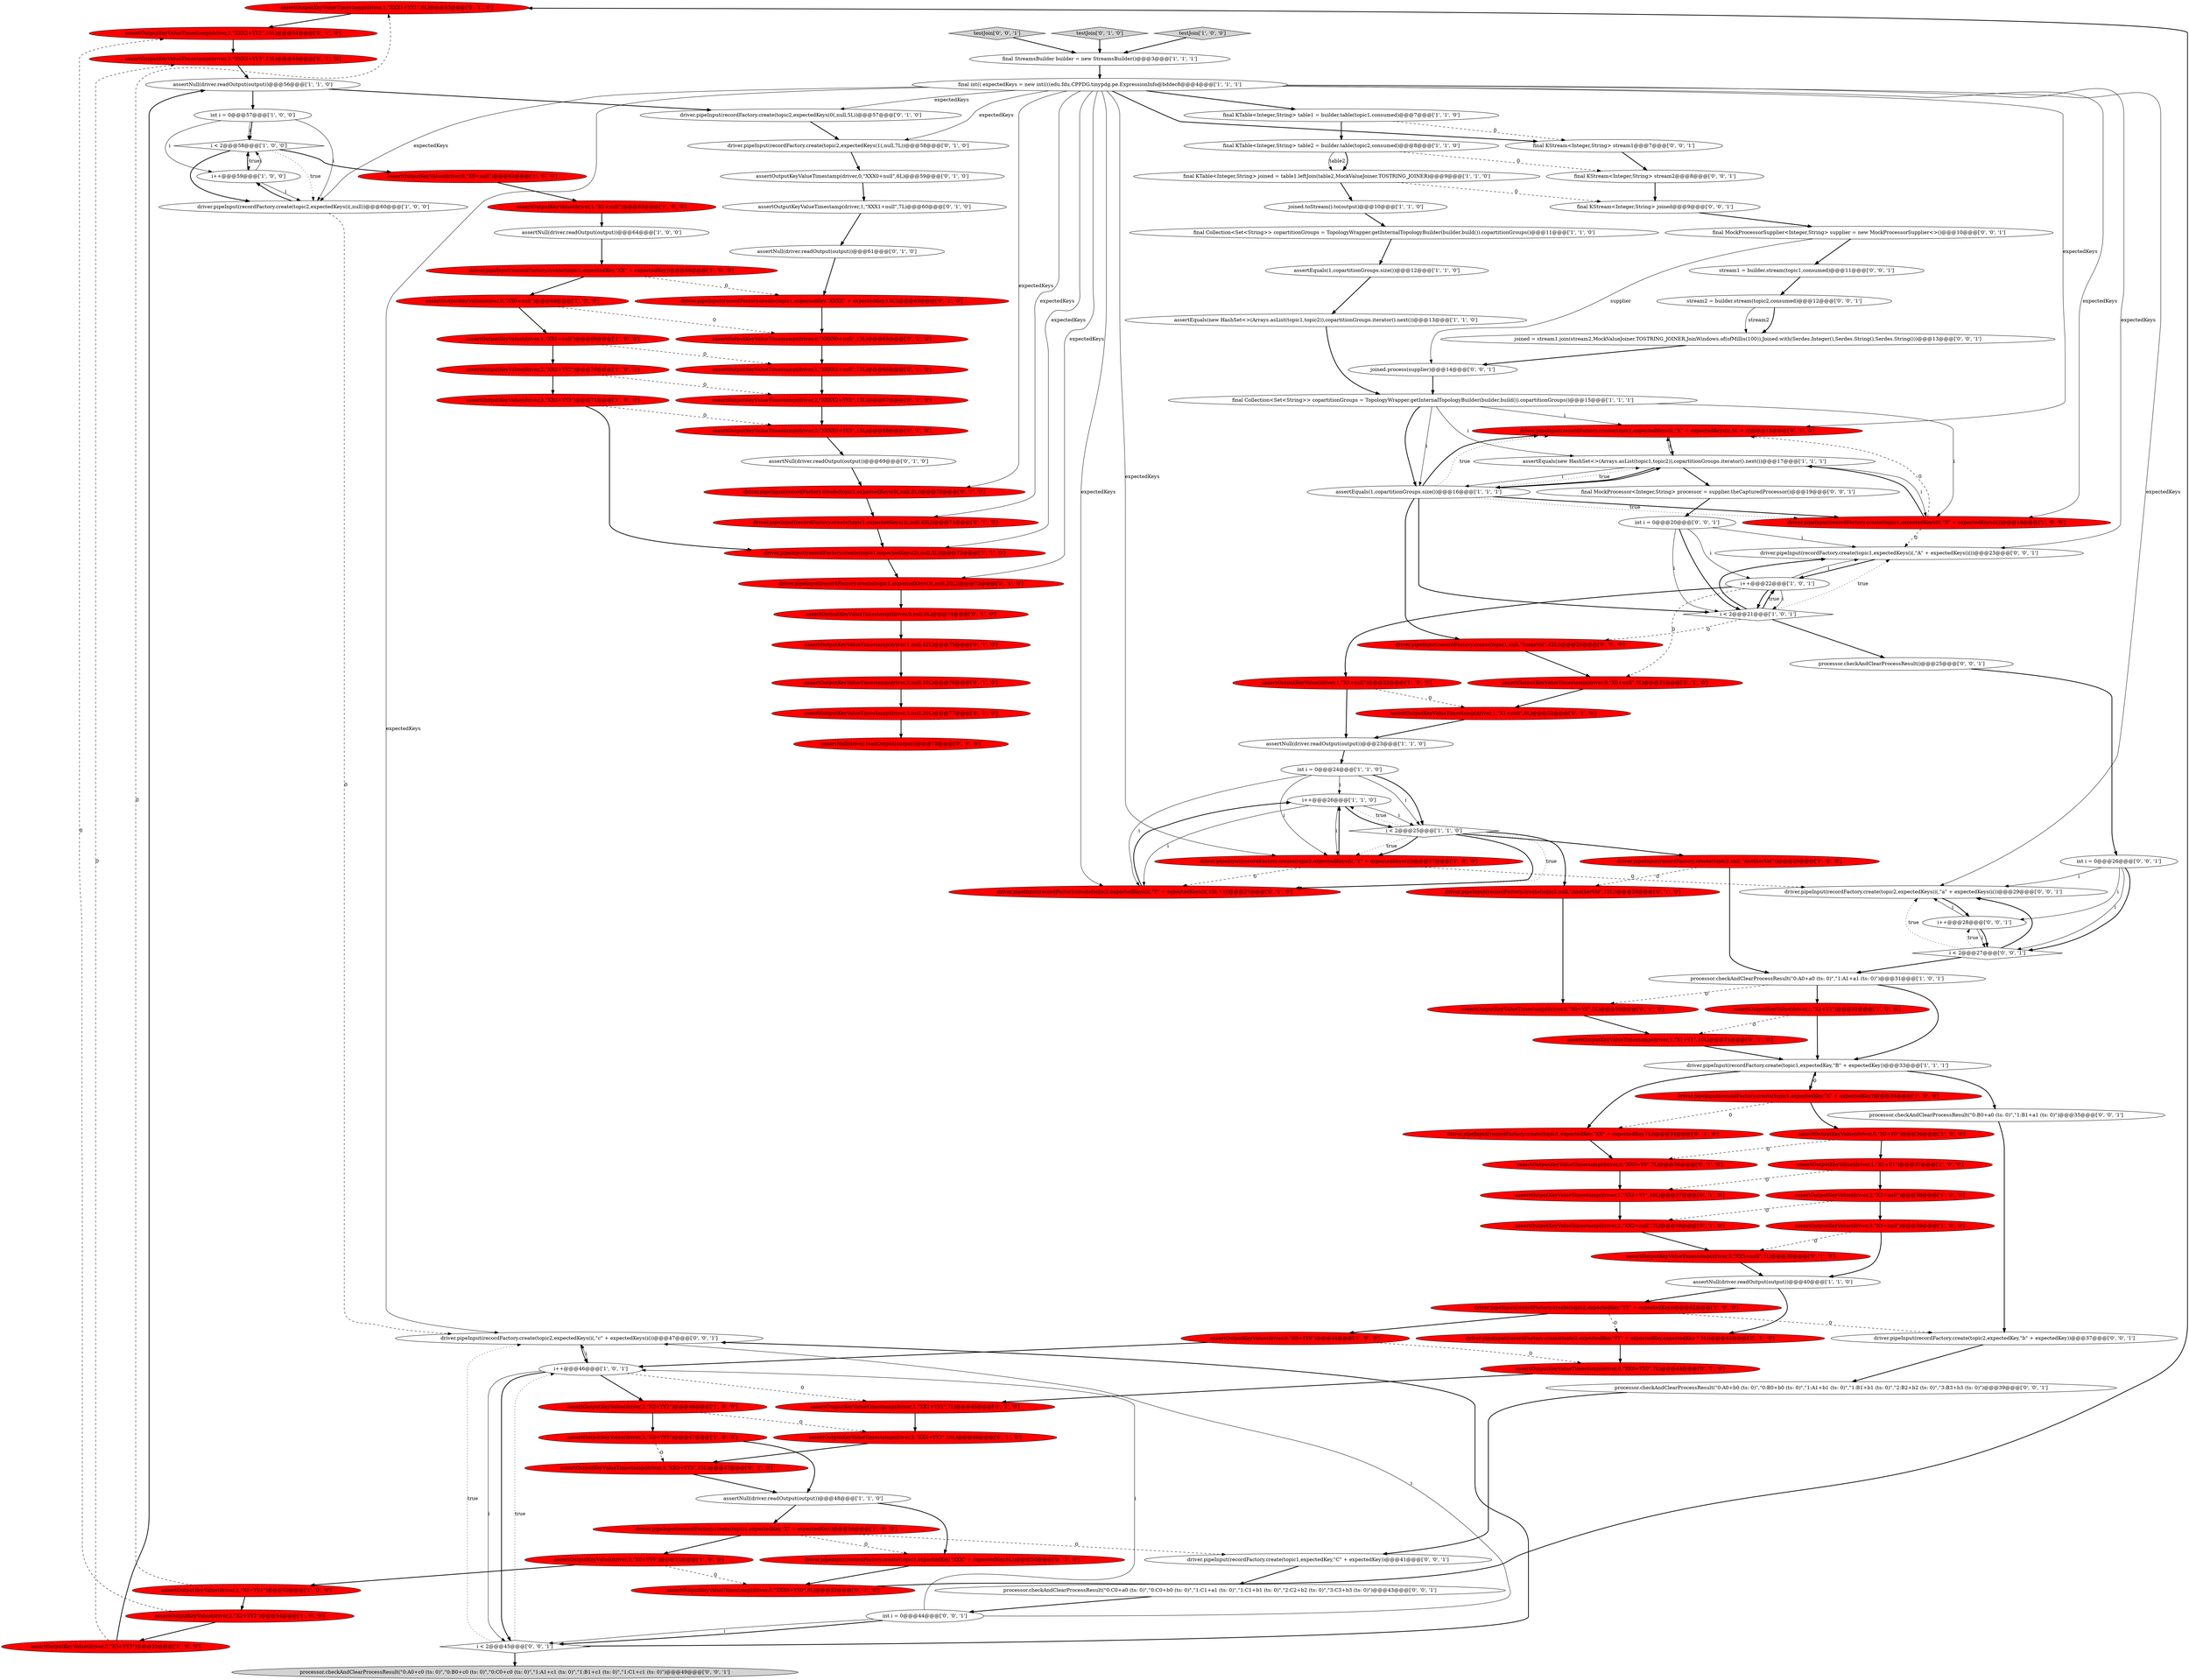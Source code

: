 digraph {
79 [style = filled, label = "assertOutputKeyValueTimestamp(driver,1,\"XXX1+YY1\",6L)@@@53@@@['0', '1', '0']", fillcolor = red, shape = ellipse image = "AAA1AAABBB2BBB"];
14 [style = filled, label = "assertOutputKeyValue(driver,0,\"X0+null\")@@@62@@@['1', '0', '0']", fillcolor = red, shape = ellipse image = "AAA1AAABBB1BBB"];
49 [style = filled, label = "assertOutputKeyValue(driver,3,\"XX3+YY3\")@@@71@@@['1', '0', '0']", fillcolor = red, shape = ellipse image = "AAA1AAABBB1BBB"];
108 [style = filled, label = "stream1 = builder.stream(topic1,consumed)@@@11@@@['0', '0', '1']", fillcolor = white, shape = ellipse image = "AAA0AAABBB3BBB"];
119 [style = filled, label = "driver.pipeInput(recordFactory.create(topic1,expectedKey,\"C\" + expectedKey))@@@41@@@['0', '0', '1']", fillcolor = white, shape = ellipse image = "AAA0AAABBB3BBB"];
39 [style = filled, label = "assertOutputKeyValue(driver,0,\"XX0+null\")@@@68@@@['1', '0', '0']", fillcolor = red, shape = ellipse image = "AAA1AAABBB1BBB"];
103 [style = filled, label = "int i = 0@@@44@@@['0', '0', '1']", fillcolor = white, shape = ellipse image = "AAA0AAABBB3BBB"];
56 [style = filled, label = "assertOutputKeyValue(driver,1,\"X1+null\")@@@22@@@['1', '0', '0']", fillcolor = red, shape = ellipse image = "AAA1AAABBB1BBB"];
70 [style = filled, label = "assertOutputKeyValueTimestamp(driver,2,\"XXX2+YY2\",10L)@@@54@@@['0', '1', '0']", fillcolor = red, shape = ellipse image = "AAA1AAABBB2BBB"];
100 [style = filled, label = "driver.pipeInput(recordFactory.create(topic1,expectedKeys(i(,\"A\" + expectedKeys(i())@@@23@@@['0', '0', '1']", fillcolor = white, shape = ellipse image = "AAA0AAABBB3BBB"];
87 [style = filled, label = "assertOutputKeyValueTimestamp(driver,1,\"XXXX1+null\",13L)@@@66@@@['0', '1', '0']", fillcolor = red, shape = ellipse image = "AAA1AAABBB2BBB"];
34 [style = filled, label = "final KTable<Integer,String> table2 = builder.table(topic2,consumed)@@@8@@@['1', '1', '0']", fillcolor = white, shape = ellipse image = "AAA0AAABBB1BBB"];
64 [style = filled, label = "driver.pipeInput(recordFactory.create(topic1,expectedKeys(3(,null,20L))@@@73@@@['0', '1', '0']", fillcolor = red, shape = ellipse image = "AAA1AAABBB2BBB"];
76 [style = filled, label = "assertOutputKeyValueTimestamp(driver,3,null,20L)@@@77@@@['0', '1', '0']", fillcolor = red, shape = ellipse image = "AAA1AAABBB2BBB"];
15 [style = filled, label = "final KTable<Integer,String> table1 = builder.table(topic1,consumed)@@@7@@@['1', '1', '0']", fillcolor = white, shape = ellipse image = "AAA0AAABBB1BBB"];
6 [style = filled, label = "final Collection<Set<String>> copartitionGroups = TopologyWrapper.getInternalTopologyBuilder(builder.build()).copartitionGroups()@@@11@@@['1', '1', '0']", fillcolor = white, shape = ellipse image = "AAA0AAABBB1BBB"];
32 [style = filled, label = "assertNull(driver.readOutput(output))@@@64@@@['1', '0', '0']", fillcolor = white, shape = ellipse image = "AAA0AAABBB1BBB"];
37 [style = filled, label = "assertOutputKeyValue(driver,3,\"X3+YY3\")@@@55@@@['1', '0', '0']", fillcolor = red, shape = ellipse image = "AAA1AAABBB1BBB"];
54 [style = filled, label = "final int(( expectedKeys = new int((((edu.fdu.CPPDG.tinypdg.pe.ExpressionInfo@bddec8@@@4@@@['1', '1', '1']", fillcolor = white, shape = ellipse image = "AAA0AAABBB1BBB"];
9 [style = filled, label = "driver.pipeInput(recordFactory.create(topic1,expectedKey,\"X\" + expectedKey))@@@50@@@['1', '0', '0']", fillcolor = red, shape = ellipse image = "AAA1AAABBB1BBB"];
93 [style = filled, label = "assertOutputKeyValueTimestamp(driver,2,\"XX2+null\",7L)@@@38@@@['0', '1', '0']", fillcolor = red, shape = ellipse image = "AAA1AAABBB2BBB"];
99 [style = filled, label = "assertOutputKeyValueTimestamp(driver,1,null,42L)@@@75@@@['0', '1', '0']", fillcolor = red, shape = ellipse image = "AAA1AAABBB2BBB"];
124 [style = filled, label = "final MockProcessor<Integer,String> processor = supplier.theCapturedProcessor()@@@19@@@['0', '0', '1']", fillcolor = white, shape = ellipse image = "AAA0AAABBB3BBB"];
1 [style = filled, label = "driver.pipeInput(recordFactory.create(topic2,null,\"AnotherVal\"))@@@29@@@['1', '0', '0']", fillcolor = red, shape = ellipse image = "AAA1AAABBB1BBB"];
69 [style = filled, label = "assertOutputKeyValueTimestamp(driver,0,\"XX0+YY0\",7L)@@@44@@@['0', '1', '0']", fillcolor = red, shape = ellipse image = "AAA1AAABBB2BBB"];
46 [style = filled, label = "i++@@@26@@@['1', '1', '0']", fillcolor = white, shape = ellipse image = "AAA0AAABBB1BBB"];
62 [style = filled, label = "assertOutputKeyValueTimestamp(driver,1,\"XX1+YY1\",7L)@@@45@@@['0', '1', '0']", fillcolor = red, shape = ellipse image = "AAA1AAABBB2BBB"];
12 [style = filled, label = "driver.pipeInput(recordFactory.create(topic1,expectedKey,\"B\" + expectedKey))@@@33@@@['1', '1', '1']", fillcolor = white, shape = ellipse image = "AAA0AAABBB1BBB"];
29 [style = filled, label = "assertOutputKeyValue(driver,3,\"X3+YY3\")@@@47@@@['1', '0', '0']", fillcolor = red, shape = ellipse image = "AAA1AAABBB1BBB"];
18 [style = filled, label = "assertOutputKeyValue(driver,0,\"X0+YY0\")@@@44@@@['1', '0', '0']", fillcolor = red, shape = ellipse image = "AAA1AAABBB1BBB"];
63 [style = filled, label = "assertOutputKeyValueTimestamp(driver,3,\"XXX3+YY3\",15L)@@@55@@@['0', '1', '0']", fillcolor = red, shape = ellipse image = "AAA1AAABBB2BBB"];
25 [style = filled, label = "final KTable<Integer,String> joined = table1.leftJoin(table2,MockValueJoiner.TOSTRING_JOINER)@@@9@@@['1', '1', '0']", fillcolor = white, shape = ellipse image = "AAA0AAABBB1BBB"];
35 [style = filled, label = "assertOutputKeyValue(driver,1,\"X1+YY1\")@@@53@@@['1', '0', '0']", fillcolor = red, shape = ellipse image = "AAA1AAABBB1BBB"];
106 [style = filled, label = "joined = stream1.join(stream2,MockValueJoiner.TOSTRING_JOINER,JoinWindows.of(ofMillis(100)),Joined.with(Serdes.Integer(),Serdes.String(),Serdes.String()))@@@13@@@['0', '0', '1']", fillcolor = white, shape = ellipse image = "AAA0AAABBB3BBB"];
88 [style = filled, label = "assertOutputKeyValueTimestamp(driver,1,\"XX1+Y1\",10L)@@@37@@@['0', '1', '0']", fillcolor = red, shape = ellipse image = "AAA1AAABBB2BBB"];
60 [style = filled, label = "driver.pipeInput(recordFactory.create(topic1,expectedKeys(i(,\"X\" + expectedKeys(i(,5L + i))@@@18@@@['0', '1', '0']", fillcolor = red, shape = ellipse image = "AAA1AAABBB2BBB"];
22 [style = filled, label = "i < 2@@@25@@@['1', '1', '0']", fillcolor = white, shape = diamond image = "AAA0AAABBB1BBB"];
45 [style = filled, label = "assertNull(driver.readOutput(output))@@@56@@@['1', '1', '0']", fillcolor = white, shape = ellipse image = "AAA0AAABBB1BBB"];
74 [style = filled, label = "assertOutputKeyValueTimestamp(driver,3,\"XX3+YY3\",15L)@@@47@@@['0', '1', '0']", fillcolor = red, shape = ellipse image = "AAA1AAABBB2BBB"];
81 [style = filled, label = "driver.pipeInput(recordFactory.create(topic1,null,\"SomeVal\",42L))@@@20@@@['0', '1', '0']", fillcolor = red, shape = ellipse image = "AAA1AAABBB2BBB"];
8 [style = filled, label = "testJoin['1', '0', '0']", fillcolor = lightgray, shape = diamond image = "AAA0AAABBB1BBB"];
65 [style = filled, label = "assertNull(driver.readOutput(output))@@@78@@@['0', '1', '0']", fillcolor = red, shape = ellipse image = "AAA1AAABBB2BBB"];
59 [style = filled, label = "driver.pipeInput(recordFactory.create(topic1,expectedKeys(0(,null,0L))@@@70@@@['0', '1', '0']", fillcolor = red, shape = ellipse image = "AAA1AAABBB2BBB"];
55 [style = filled, label = "driver.pipeInput(recordFactory.create(topic1,expectedKeys(i(,\"X\" + expectedKeys(i())@@@18@@@['1', '0', '0']", fillcolor = red, shape = ellipse image = "AAA1AAABBB1BBB"];
83 [style = filled, label = "assertOutputKeyValueTimestamp(driver,0,\"XXX0+null\",6L)@@@59@@@['0', '1', '0']", fillcolor = white, shape = ellipse image = "AAA0AAABBB2BBB"];
66 [style = filled, label = "driver.pipeInput(recordFactory.create(topic1,expectedKey,\"XXX\" + expectedKey,6L))@@@50@@@['0', '1', '0']", fillcolor = red, shape = ellipse image = "AAA1AAABBB2BBB"];
21 [style = filled, label = "assertNull(driver.readOutput(output))@@@23@@@['1', '1', '0']", fillcolor = white, shape = ellipse image = "AAA0AAABBB1BBB"];
73 [style = filled, label = "assertOutputKeyValueTimestamp(driver,1,\"X1+Y1\",10L)@@@31@@@['0', '1', '0']", fillcolor = red, shape = ellipse image = "AAA1AAABBB2BBB"];
48 [style = filled, label = "i++@@@46@@@['1', '0', '1']", fillcolor = white, shape = ellipse image = "AAA0AAABBB1BBB"];
30 [style = filled, label = "assertEquals(new HashSet<>(Arrays.asList(topic1,topic2)),copartitionGroups.iterator().next())@@@13@@@['1', '1', '0']", fillcolor = white, shape = ellipse image = "AAA0AAABBB1BBB"];
118 [style = filled, label = "driver.pipeInput(recordFactory.create(topic2,expectedKeys(i(,\"c\" + expectedKeys(i())@@@47@@@['0', '0', '1']", fillcolor = white, shape = ellipse image = "AAA0AAABBB3BBB"];
5 [style = filled, label = "joined.toStream().to(output)@@@10@@@['1', '1', '0']", fillcolor = white, shape = ellipse image = "AAA0AAABBB1BBB"];
112 [style = filled, label = "driver.pipeInput(recordFactory.create(topic2,expectedKey,\"b\" + expectedKey))@@@37@@@['0', '0', '1']", fillcolor = white, shape = ellipse image = "AAA0AAABBB3BBB"];
47 [style = filled, label = "assertOutputKeyValue(driver,0,\"X0+Y0\")@@@36@@@['1', '0', '0']", fillcolor = red, shape = ellipse image = "AAA1AAABBB1BBB"];
107 [style = filled, label = "i < 2@@@27@@@['0', '0', '1']", fillcolor = white, shape = diamond image = "AAA0AAABBB3BBB"];
92 [style = filled, label = "assertOutputKeyValueTimestamp(driver,1,\"X1+null\",6L)@@@22@@@['0', '1', '0']", fillcolor = red, shape = ellipse image = "AAA1AAABBB2BBB"];
51 [style = filled, label = "driver.pipeInput(recordFactory.create(topic1,expectedKey,\"X\" + expectedKey))@@@34@@@['1', '0', '0']", fillcolor = red, shape = ellipse image = "AAA1AAABBB1BBB"];
125 [style = filled, label = "int i = 0@@@20@@@['0', '0', '1']", fillcolor = white, shape = ellipse image = "AAA0AAABBB3BBB"];
57 [style = filled, label = "assertOutputKeyValueTimestamp(driver,0,null,0L)@@@74@@@['0', '1', '0']", fillcolor = red, shape = ellipse image = "AAA1AAABBB2BBB"];
26 [style = filled, label = "assertEquals(1,copartitionGroups.size())@@@12@@@['1', '1', '0']", fillcolor = white, shape = ellipse image = "AAA0AAABBB1BBB"];
78 [style = filled, label = "assertOutputKeyValueTimestamp(driver,3,\"XXXX3+YY3\",15L)@@@68@@@['0', '1', '0']", fillcolor = red, shape = ellipse image = "AAA1AAABBB2BBB"];
90 [style = filled, label = "driver.pipeInput(recordFactory.create(topic1,expectedKey,\"XX\" + expectedKey,7L))@@@34@@@['0', '1', '0']", fillcolor = red, shape = ellipse image = "AAA1AAABBB2BBB"];
95 [style = filled, label = "assertOutputKeyValueTimestamp(driver,0,\"XXXX0+null\",13L)@@@65@@@['0', '1', '0']", fillcolor = red, shape = ellipse image = "AAA1AAABBB2BBB"];
117 [style = filled, label = "i < 2@@@45@@@['0', '0', '1']", fillcolor = white, shape = diamond image = "AAA0AAABBB3BBB"];
38 [style = filled, label = "assertOutputKeyValue(driver,1,\"X1+Y1\")@@@31@@@['1', '0', '0']", fillcolor = red, shape = ellipse image = "AAA1AAABBB1BBB"];
72 [style = filled, label = "driver.pipeInput(recordFactory.create(topic2,null,\"AnotherVal\",73L))@@@29@@@['0', '1', '0']", fillcolor = red, shape = ellipse image = "AAA1AAABBB2BBB"];
17 [style = filled, label = "assertOutputKeyValue(driver,3,\"X3+null\")@@@39@@@['1', '0', '0']", fillcolor = red, shape = ellipse image = "AAA1AAABBB1BBB"];
104 [style = filled, label = "final MockProcessorSupplier<Integer,String> supplier = new MockProcessorSupplier<>()@@@10@@@['0', '0', '1']", fillcolor = white, shape = ellipse image = "AAA0AAABBB3BBB"];
80 [style = filled, label = "assertOutputKeyValueTimestamp(driver,2,null,10L)@@@76@@@['0', '1', '0']", fillcolor = red, shape = ellipse image = "AAA1AAABBB2BBB"];
52 [style = filled, label = "processor.checkAndClearProcessResult(\"0:A0+a0 (ts: 0)\",\"1:A1+a1 (ts: 0)\")@@@31@@@['1', '0', '1']", fillcolor = white, shape = ellipse image = "AAA0AAABBB1BBB"];
94 [style = filled, label = "driver.pipeInput(recordFactory.create(topic2,expectedKey,\"YY\" + expectedKey,expectedKey * 5L))@@@42@@@['0', '1', '0']", fillcolor = red, shape = ellipse image = "AAA1AAABBB2BBB"];
31 [style = filled, label = "assertNull(driver.readOutput(output))@@@40@@@['1', '1', '0']", fillcolor = white, shape = ellipse image = "AAA0AAABBB1BBB"];
61 [style = filled, label = "assertOutputKeyValueTimestamp(driver,3,\"XX3+null\",7L)@@@39@@@['0', '1', '0']", fillcolor = red, shape = ellipse image = "AAA1AAABBB2BBB"];
91 [style = filled, label = "driver.pipeInput(recordFactory.create(topic2,expectedKeys(0(,null,5L))@@@57@@@['0', '1', '0']", fillcolor = white, shape = ellipse image = "AAA0AAABBB2BBB"];
7 [style = filled, label = "assertOutputKeyValue(driver,2,\"XX2+YY2\")@@@70@@@['1', '0', '0']", fillcolor = red, shape = ellipse image = "AAA1AAABBB1BBB"];
123 [style = filled, label = "testJoin['0', '0', '1']", fillcolor = lightgray, shape = diamond image = "AAA0AAABBB3BBB"];
40 [style = filled, label = "driver.pipeInput(recordFactory.create(topic1,expectedKeys(2(,null,5L))@@@72@@@['1', '1', '0']", fillcolor = red, shape = ellipse image = "AAA1AAABBB1BBB"];
111 [style = filled, label = "i++@@@28@@@['0', '0', '1']", fillcolor = white, shape = ellipse image = "AAA0AAABBB3BBB"];
3 [style = filled, label = "assertOutputKeyValue(driver,1,\"X1+Y1\")@@@37@@@['1', '0', '0']", fillcolor = red, shape = ellipse image = "AAA1AAABBB1BBB"];
121 [style = filled, label = "final KStream<Integer,String> stream1@@@7@@@['0', '0', '1']", fillcolor = white, shape = ellipse image = "AAA0AAABBB3BBB"];
89 [style = filled, label = "assertOutputKeyValueTimestamp(driver,1,\"XXX1+null\",7L)@@@60@@@['0', '1', '0']", fillcolor = white, shape = ellipse image = "AAA0AAABBB2BBB"];
110 [style = filled, label = "joined.process(supplier)@@@14@@@['0', '0', '1']", fillcolor = white, shape = ellipse image = "AAA0AAABBB3BBB"];
114 [style = filled, label = "stream2 = builder.stream(topic2,consumed)@@@12@@@['0', '0', '1']", fillcolor = white, shape = ellipse image = "AAA0AAABBB3BBB"];
4 [style = filled, label = "assertOutputKeyValue(driver,0,\"X0+YY0\")@@@52@@@['1', '0', '0']", fillcolor = red, shape = ellipse image = "AAA1AAABBB1BBB"];
13 [style = filled, label = "assertOutputKeyValue(driver,1,\"X1+null\")@@@63@@@['1', '0', '0']", fillcolor = red, shape = ellipse image = "AAA1AAABBB1BBB"];
28 [style = filled, label = "int i = 0@@@24@@@['1', '1', '0']", fillcolor = white, shape = ellipse image = "AAA0AAABBB1BBB"];
101 [style = filled, label = "driver.pipeInput(recordFactory.create(topic2,expectedKeys(i(,\"a\" + expectedKeys(i())@@@29@@@['0', '0', '1']", fillcolor = white, shape = ellipse image = "AAA0AAABBB3BBB"];
105 [style = filled, label = "processor.checkAndClearProcessResult(\"0:B0+a0 (ts: 0)\",\"1:B1+a1 (ts: 0)\")@@@35@@@['0', '0', '1']", fillcolor = white, shape = ellipse image = "AAA0AAABBB3BBB"];
113 [style = filled, label = "final KStream<Integer,String> stream2@@@8@@@['0', '0', '1']", fillcolor = white, shape = ellipse image = "AAA0AAABBB3BBB"];
77 [style = filled, label = "assertOutputKeyValueTimestamp(driver,0,\"X0+null\",5L)@@@21@@@['0', '1', '0']", fillcolor = red, shape = ellipse image = "AAA1AAABBB2BBB"];
97 [style = filled, label = "assertOutputKeyValueTimestamp(driver,2,\"XX2+YY2\",10L)@@@46@@@['0', '1', '0']", fillcolor = red, shape = ellipse image = "AAA1AAABBB2BBB"];
86 [style = filled, label = "assertNull(driver.readOutput(output))@@@61@@@['0', '1', '0']", fillcolor = white, shape = ellipse image = "AAA0AAABBB2BBB"];
98 [style = filled, label = "assertOutputKeyValueTimestamp(driver,2,\"XXXX2+YY2\",13L)@@@67@@@['0', '1', '0']", fillcolor = red, shape = ellipse image = "AAA1AAABBB2BBB"];
20 [style = filled, label = "assertNull(driver.readOutput(output))@@@48@@@['1', '1', '0']", fillcolor = white, shape = ellipse image = "AAA0AAABBB1BBB"];
58 [style = filled, label = "driver.pipeInput(recordFactory.create(topic2,expectedKeys(1(,null,7L))@@@58@@@['0', '1', '0']", fillcolor = white, shape = ellipse image = "AAA0AAABBB2BBB"];
109 [style = filled, label = "final KStream<Integer,String> joined@@@9@@@['0', '0', '1']", fillcolor = white, shape = ellipse image = "AAA0AAABBB3BBB"];
50 [style = filled, label = "final Collection<Set<String>> copartitionGroups = TopologyWrapper.getInternalTopologyBuilder(builder.build()).copartitionGroups()@@@15@@@['1', '1', '1']", fillcolor = white, shape = ellipse image = "AAA0AAABBB1BBB"];
24 [style = filled, label = "i < 2@@@21@@@['1', '0', '1']", fillcolor = white, shape = diamond image = "AAA0AAABBB1BBB"];
42 [style = filled, label = "final StreamsBuilder builder = new StreamsBuilder()@@@3@@@['1', '1', '1']", fillcolor = white, shape = ellipse image = "AAA0AAABBB1BBB"];
41 [style = filled, label = "driver.pipeInput(recordFactory.create(topic2,expectedKey,\"YY\" + expectedKey))@@@42@@@['1', '0', '0']", fillcolor = red, shape = ellipse image = "AAA1AAABBB1BBB"];
115 [style = filled, label = "int i = 0@@@26@@@['0', '0', '1']", fillcolor = white, shape = ellipse image = "AAA0AAABBB3BBB"];
71 [style = filled, label = "assertOutputKeyValueTimestamp(driver,0,\"XX0+Y0\",7L)@@@36@@@['0', '1', '0']", fillcolor = red, shape = ellipse image = "AAA1AAABBB2BBB"];
16 [style = filled, label = "i < 2@@@58@@@['1', '0', '0']", fillcolor = white, shape = diamond image = "AAA0AAABBB1BBB"];
27 [style = filled, label = "assertOutputKeyValue(driver,1,\"XX1+null\")@@@69@@@['1', '0', '0']", fillcolor = red, shape = ellipse image = "AAA1AAABBB1BBB"];
2 [style = filled, label = "assertOutputKeyValue(driver,2,\"X2+null\")@@@38@@@['1', '0', '0']", fillcolor = red, shape = ellipse image = "AAA1AAABBB1BBB"];
68 [style = filled, label = "assertNull(driver.readOutput(output))@@@69@@@['0', '1', '0']", fillcolor = white, shape = ellipse image = "AAA0AAABBB2BBB"];
19 [style = filled, label = "assertOutputKeyValue(driver,2,\"X2+YY2\")@@@54@@@['1', '0', '0']", fillcolor = red, shape = ellipse image = "AAA1AAABBB1BBB"];
33 [style = filled, label = "i++@@@22@@@['1', '0', '1']", fillcolor = white, shape = ellipse image = "AAA0AAABBB1BBB"];
122 [style = filled, label = "processor.checkAndClearProcessResult()@@@25@@@['0', '0', '1']", fillcolor = white, shape = ellipse image = "AAA0AAABBB3BBB"];
0 [style = filled, label = "int i = 0@@@57@@@['1', '0', '0']", fillcolor = white, shape = ellipse image = "AAA0AAABBB1BBB"];
85 [style = filled, label = "driver.pipeInput(recordFactory.create(topic2,expectedKeys(i(,\"Y\" + expectedKeys(i(,10L * i))@@@27@@@['0', '1', '0']", fillcolor = red, shape = ellipse image = "AAA1AAABBB2BBB"];
10 [style = filled, label = "i++@@@59@@@['1', '0', '0']", fillcolor = white, shape = ellipse image = "AAA0AAABBB1BBB"];
36 [style = filled, label = "assertEquals(new HashSet<>(Arrays.asList(topic1,topic2)),copartitionGroups.iterator().next())@@@17@@@['1', '1', '1']", fillcolor = white, shape = ellipse image = "AAA0AAABBB1BBB"];
23 [style = filled, label = "driver.pipeInput(recordFactory.create(topic1,expectedKey,\"XX\" + expectedKey))@@@66@@@['1', '0', '0']", fillcolor = red, shape = ellipse image = "AAA1AAABBB1BBB"];
82 [style = filled, label = "assertOutputKeyValueTimestamp(driver,0,\"XXX0+YY0\",6L)@@@52@@@['0', '1', '0']", fillcolor = red, shape = ellipse image = "AAA1AAABBB2BBB"];
67 [style = filled, label = "driver.pipeInput(recordFactory.create(topic1,expectedKey,\"XXXX\" + expectedKey,13L))@@@63@@@['0', '1', '0']", fillcolor = red, shape = ellipse image = "AAA1AAABBB2BBB"];
102 [style = filled, label = "processor.checkAndClearProcessResult(\"0:A0+c0 (ts: 0)\",\"0:B0+c0 (ts: 0)\",\"0:C0+c0 (ts: 0)\",\"1:A1+c1 (ts: 0)\",\"1:B1+c1 (ts: 0)\",\"1:C1+c1 (ts: 0)\")@@@49@@@['0', '0', '1']", fillcolor = lightgray, shape = ellipse image = "AAA0AAABBB3BBB"];
53 [style = filled, label = "driver.pipeInput(recordFactory.create(topic2,expectedKeys(i(,\"Y\" + expectedKeys(i())@@@27@@@['1', '0', '0']", fillcolor = red, shape = ellipse image = "AAA1AAABBB1BBB"];
44 [style = filled, label = "assertEquals(1,copartitionGroups.size())@@@16@@@['1', '1', '1']", fillcolor = white, shape = ellipse image = "AAA0AAABBB1BBB"];
75 [style = filled, label = "driver.pipeInput(recordFactory.create(topic1,expectedKeys(1(,null,42L))@@@71@@@['0', '1', '0']", fillcolor = red, shape = ellipse image = "AAA1AAABBB2BBB"];
43 [style = filled, label = "assertOutputKeyValue(driver,2,\"X2+YY2\")@@@46@@@['1', '0', '0']", fillcolor = red, shape = ellipse image = "AAA1AAABBB1BBB"];
96 [style = filled, label = "assertOutputKeyValueTimestamp(driver,0,\"X0+Y0\",5L)@@@30@@@['0', '1', '0']", fillcolor = red, shape = ellipse image = "AAA1AAABBB2BBB"];
84 [style = filled, label = "testJoin['0', '1', '0']", fillcolor = lightgray, shape = diamond image = "AAA0AAABBB2BBB"];
120 [style = filled, label = "processor.checkAndClearProcessResult(\"0:A0+b0 (ts: 0)\",\"0:B0+b0 (ts: 0)\",\"1:A1+b1 (ts: 0)\",\"1:B1+b1 (ts: 0)\",\"2:B2+b2 (ts: 0)\",\"3:B3+b3 (ts: 0)\")@@@39@@@['0', '0', '1']", fillcolor = white, shape = ellipse image = "AAA0AAABBB3BBB"];
11 [style = filled, label = "driver.pipeInput(recordFactory.create(topic2,expectedKeys(i(,null))@@@60@@@['1', '0', '0']", fillcolor = white, shape = ellipse image = "AAA0AAABBB1BBB"];
116 [style = filled, label = "processor.checkAndClearProcessResult(\"0:C0+a0 (ts: 0)\",\"0:C0+b0 (ts: 0)\",\"1:C1+a1 (ts: 0)\",\"1:C1+b1 (ts: 0)\",\"2:C2+b2 (ts: 0)\",\"3:C3+b3 (ts: 0)\")@@@43@@@['0', '0', '1']", fillcolor = white, shape = ellipse image = "AAA0AAABBB3BBB"];
50->55 [style = solid, label="i"];
27->87 [style = dashed, label="0"];
48->118 [style = solid, label="i"];
24->100 [style = dotted, label="true"];
55->36 [style = bold, label=""];
32->23 [style = bold, label=""];
24->81 [style = dashed, label="0"];
109->104 [style = bold, label=""];
20->9 [style = bold, label=""];
58->83 [style = bold, label=""];
50->44 [style = bold, label=""];
115->111 [style = solid, label="i"];
73->12 [style = bold, label=""];
120->119 [style = bold, label=""];
38->12 [style = bold, label=""];
106->110 [style = bold, label=""];
24->33 [style = dotted, label="true"];
117->118 [style = dotted, label="true"];
50->60 [style = solid, label="i"];
45->91 [style = bold, label=""];
48->117 [style = solid, label="i"];
7->49 [style = bold, label=""];
12->105 [style = bold, label=""];
105->112 [style = bold, label=""];
16->10 [style = dotted, label="true"];
114->106 [style = solid, label="stream2"];
21->28 [style = bold, label=""];
54->40 [style = solid, label="expectedKeys"];
114->106 [style = bold, label=""];
107->101 [style = bold, label=""];
77->92 [style = bold, label=""];
99->80 [style = bold, label=""];
33->77 [style = dashed, label="0"];
36->55 [style = solid, label="i"];
113->109 [style = bold, label=""];
54->85 [style = solid, label="expectedKeys"];
48->43 [style = bold, label=""];
53->85 [style = dashed, label="0"];
123->42 [style = bold, label=""];
54->11 [style = solid, label="expectedKeys"];
51->47 [style = bold, label=""];
27->7 [style = bold, label=""];
45->0 [style = bold, label=""];
118->48 [style = bold, label=""];
104->108 [style = bold, label=""];
54->55 [style = solid, label="expectedKeys"];
19->70 [style = dashed, label="0"];
33->56 [style = bold, label=""];
85->46 [style = bold, label=""];
16->14 [style = bold, label=""];
43->29 [style = bold, label=""];
9->119 [style = dashed, label="0"];
124->125 [style = bold, label=""];
103->117 [style = bold, label=""];
49->40 [style = bold, label=""];
112->120 [style = bold, label=""];
50->36 [style = solid, label="i"];
110->50 [style = bold, label=""];
49->78 [style = dashed, label="0"];
22->46 [style = dotted, label="true"];
119->116 [style = bold, label=""];
13->32 [style = bold, label=""];
67->95 [style = bold, label=""];
15->34 [style = bold, label=""];
36->44 [style = bold, label=""];
39->95 [style = dashed, label="0"];
46->85 [style = solid, label="i"];
115->101 [style = solid, label="i"];
108->114 [style = bold, label=""];
81->77 [style = bold, label=""];
41->94 [style = dashed, label="0"];
91->58 [style = bold, label=""];
23->67 [style = dashed, label="0"];
41->112 [style = dashed, label="0"];
54->91 [style = solid, label="expectedKeys"];
125->24 [style = solid, label="i"];
54->53 [style = solid, label="expectedKeys"];
10->11 [style = solid, label="i"];
19->37 [style = bold, label=""];
69->62 [style = bold, label=""];
12->51 [style = bold, label=""];
125->100 [style = solid, label="i"];
22->53 [style = dotted, label="true"];
3->88 [style = dashed, label="0"];
29->20 [style = bold, label=""];
88->93 [style = bold, label=""];
44->81 [style = bold, label=""];
84->42 [style = bold, label=""];
52->12 [style = bold, label=""];
44->55 [style = bold, label=""];
116->103 [style = bold, label=""];
5->6 [style = bold, label=""];
3->2 [style = bold, label=""];
10->16 [style = solid, label="i"];
54->60 [style = solid, label="expectedKeys"];
9->66 [style = dashed, label="0"];
56->21 [style = bold, label=""];
98->78 [style = bold, label=""];
36->44 [style = solid, label="i"];
125->33 [style = solid, label="i"];
104->110 [style = solid, label="supplier"];
55->100 [style = dashed, label="0"];
54->64 [style = solid, label="expectedKeys"];
95->87 [style = bold, label=""];
46->22 [style = solid, label="i"];
31->41 [style = bold, label=""];
103->48 [style = solid, label="i"];
125->24 [style = bold, label=""];
37->45 [style = bold, label=""];
80->76 [style = bold, label=""];
72->96 [style = bold, label=""];
78->68 [style = bold, label=""];
16->11 [style = dotted, label="true"];
36->124 [style = bold, label=""];
107->52 [style = bold, label=""];
52->96 [style = dashed, label="0"];
64->57 [style = bold, label=""];
54->121 [style = bold, label=""];
111->101 [style = solid, label="i"];
36->60 [style = solid, label="i"];
94->69 [style = bold, label=""];
63->45 [style = bold, label=""];
93->61 [style = bold, label=""];
97->74 [style = bold, label=""];
2->17 [style = bold, label=""];
83->89 [style = bold, label=""];
54->100 [style = solid, label="expectedKeys"];
0->16 [style = bold, label=""];
6->26 [style = bold, label=""];
47->3 [style = bold, label=""];
122->115 [style = bold, label=""];
1->52 [style = bold, label=""];
24->122 [style = bold, label=""];
101->111 [style = bold, label=""];
75->40 [style = bold, label=""];
43->97 [style = dashed, label="0"];
25->109 [style = dashed, label="0"];
115->107 [style = solid, label="i"];
89->86 [style = bold, label=""];
107->101 [style = dotted, label="true"];
56->92 [style = dashed, label="0"];
11->118 [style = dashed, label="0"];
115->107 [style = bold, label=""];
22->85 [style = dotted, label="true"];
53->101 [style = dashed, label="0"];
54->15 [style = bold, label=""];
28->85 [style = solid, label="i"];
111->107 [style = solid, label="i"];
51->12 [style = dashed, label="0"];
30->50 [style = bold, label=""];
121->113 [style = bold, label=""];
54->75 [style = solid, label="expectedKeys"];
48->117 [style = bold, label=""];
0->10 [style = solid, label="i"];
24->33 [style = bold, label=""];
22->85 [style = bold, label=""];
53->46 [style = bold, label=""];
24->100 [style = bold, label=""];
57->99 [style = bold, label=""];
117->48 [style = dotted, label="true"];
18->48 [style = bold, label=""];
54->58 [style = solid, label="expectedKeys"];
103->118 [style = solid, label="i"];
10->16 [style = bold, label=""];
71->88 [style = bold, label=""];
0->16 [style = solid, label="i"];
35->79 [style = dashed, label="0"];
11->10 [style = bold, label=""];
33->24 [style = bold, label=""];
66->82 [style = bold, label=""];
28->53 [style = solid, label="i"];
107->111 [style = dotted, label="true"];
60->36 [style = bold, label=""];
1->72 [style = dashed, label="0"];
2->93 [style = dashed, label="0"];
4->82 [style = dashed, label="0"];
111->107 [style = bold, label=""];
28->46 [style = solid, label="i"];
23->39 [style = bold, label=""];
22->72 [style = bold, label=""];
117->118 [style = bold, label=""];
25->5 [style = bold, label=""];
20->66 [style = bold, label=""];
22->1 [style = bold, label=""];
14->13 [style = bold, label=""];
44->24 [style = bold, label=""];
28->22 [style = solid, label="i"];
41->18 [style = bold, label=""];
28->22 [style = bold, label=""];
54->59 [style = solid, label="expectedKeys"];
54->101 [style = solid, label="expectedKeys"];
44->60 [style = dotted, label="true"];
46->22 [style = bold, label=""];
4->35 [style = bold, label=""];
15->121 [style = dashed, label="0"];
34->25 [style = bold, label=""];
90->71 [style = bold, label=""];
16->11 [style = bold, label=""];
44->60 [style = bold, label=""];
59->75 [style = bold, label=""];
12->90 [style = bold, label=""];
44->36 [style = bold, label=""];
46->53 [style = solid, label="i"];
62->97 [style = bold, label=""];
103->117 [style = solid, label="i"];
38->73 [style = dashed, label="0"];
51->90 [style = dashed, label="0"];
17->31 [style = bold, label=""];
9->4 [style = bold, label=""];
61->31 [style = bold, label=""];
18->69 [style = dashed, label="0"];
33->24 [style = solid, label="i"];
35->19 [style = bold, label=""];
117->102 [style = bold, label=""];
40->64 [style = bold, label=""];
44->36 [style = dotted, label="true"];
52->38 [style = bold, label=""];
70->63 [style = bold, label=""];
74->20 [style = bold, label=""];
87->98 [style = bold, label=""];
100->33 [style = bold, label=""];
33->100 [style = solid, label="i"];
39->27 [style = bold, label=""];
48->62 [style = dashed, label="0"];
37->63 [style = dashed, label="0"];
34->113 [style = dashed, label="0"];
50->44 [style = solid, label="i"];
26->30 [style = bold, label=""];
34->25 [style = solid, label="table2"];
79->70 [style = bold, label=""];
55->60 [style = dashed, label="0"];
22->53 [style = bold, label=""];
8->42 [style = bold, label=""];
0->11 [style = solid, label="i"];
82->79 [style = bold, label=""];
68->59 [style = bold, label=""];
76->65 [style = bold, label=""];
17->61 [style = dashed, label="0"];
31->94 [style = bold, label=""];
44->55 [style = dotted, label="true"];
96->73 [style = bold, label=""];
54->118 [style = solid, label="expectedKeys"];
29->74 [style = dashed, label="0"];
47->71 [style = dashed, label="0"];
42->54 [style = bold, label=""];
7->98 [style = dashed, label="0"];
92->21 [style = bold, label=""];
86->67 [style = bold, label=""];
}
